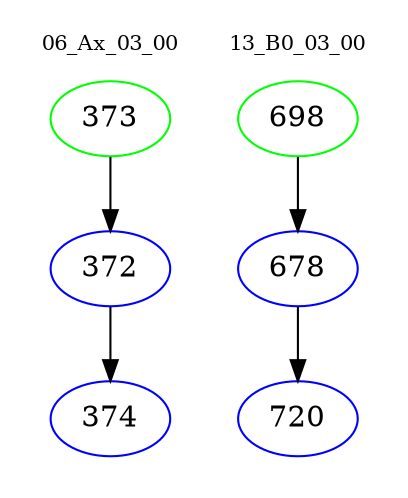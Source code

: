 digraph{
subgraph cluster_0 {
color = white
label = "06_Ax_03_00";
fontsize=10;
T0_373 [label="373", color="green"]
T0_373 -> T0_372 [color="black"]
T0_372 [label="372", color="blue"]
T0_372 -> T0_374 [color="black"]
T0_374 [label="374", color="blue"]
}
subgraph cluster_1 {
color = white
label = "13_B0_03_00";
fontsize=10;
T1_698 [label="698", color="green"]
T1_698 -> T1_678 [color="black"]
T1_678 [label="678", color="blue"]
T1_678 -> T1_720 [color="black"]
T1_720 [label="720", color="blue"]
}
}

